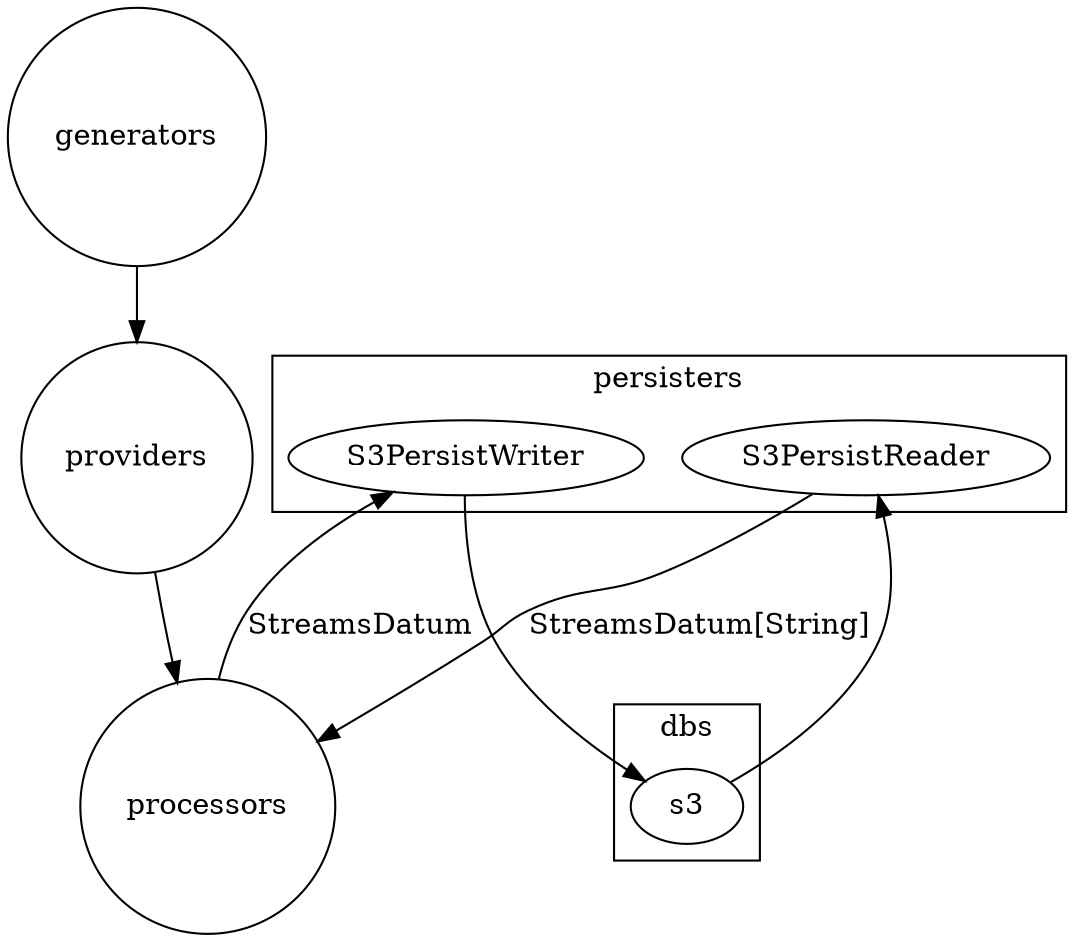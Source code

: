 digraph g {

  graph [compound = true];

  //presentation
  splines = true;
  overlap = false;
  rankdir = TB;

  generators [label="generators", shape="circle"];
  providers [label="providers", shape="circle"];
  processors [label="processors", shape="circle"];

  subgraph cluster_persisters {
    label="persisters";
    persisters_s3_reader [label="S3PersistReader"]
    persisters_s3_writer [label="S3PersistWriter"]
  }

  subgraph cluster_dbs {
    label="dbs";
    s3 [label="s3"]
  }

  generators -> providers
  providers -> processors
  processors -> persisters_s3_writer [label="StreamsDatum"]
  persisters_s3_reader -> processors [label="StreamsDatum[String]"]
  s3 -> persisters_s3_reader
  persisters_s3_writer -> s3

}
